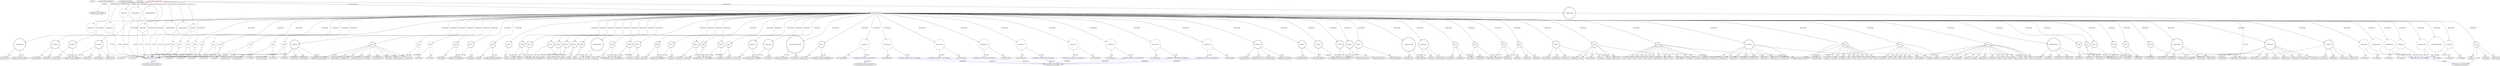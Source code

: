 digraph {
baseInfo[graphId=60,category="extension_graph",isAnonymous=false,possibleRelation=true]
frameworkRelatedTypesInfo[0="javafx.scene.layout.VBox"]
possibleCollaborationsInfo[0="60~CLIENT_METHOD_DECLARATION-INSTANTIATION-CLIENT_METHOD_DECLARATION-INSTANTIATION-CLIENT_METHOD_DECLARATION-INSTANTIATION-CLIENT_METHOD_DECLARATION-INSTANTIATION-CLIENT_METHOD_DECLARATION-INSTANTIATION-CLIENT_METHOD_DECLARATION-INSTANTIATION-CLIENT_METHOD_DECLARATION-INSTANTIATION-~javafx.scene.layout.VBox ~javafx.scene.control.Label ~false~false",1="60~CLIENT_METHOD_DECLARATION-INSTANTIATION-CLIENT_METHOD_DECLARATION-INSTANTIATION-CLIENT_METHOD_DECLARATION-INSTANTIATION-CLIENT_METHOD_DECLARATION-INSTANTIATION-CLIENT_METHOD_DECLARATION-INSTANTIATION-CLIENT_METHOD_DECLARATION-INSTANTIATION-CLIENT_METHOD_DECLARATION-INSTANTIATION-CLIENT_METHOD_DECLARATION-INSTANTIATION-CLIENT_METHOD_DECLARATION-INSTANTIATION-CLIENT_METHOD_DECLARATION-INSTANTIATION-CLIENT_METHOD_DECLARATION-INSTANTIATION-CLIENT_METHOD_DECLARATION-INSTANTIATION-FIELD_DECLARATION-FIELD_DECLARATION-FIELD_DECLARATION-FIELD_DECLARATION-FIELD_DECLARATION-FIELD_DECLARATION-FIELD_DECLARATION-FIELD_DECLARATION-FIELD_DECLARATION-~javafx.scene.layout.VBox ~javafx.scene.control.TextField ~false~false",2="60~CLIENT_METHOD_DECLARATION-INSTANTIATION-~javafx.scene.layout.VBox ~javafx.event.EventHandler ~false~true",3="60~CLIENT_METHOD_DECLARATION-INSTANTIATION-~javafx.scene.layout.VBox ~javafx.beans.value.ChangeListener ~false~true"]
locationInfo[projectName="AMITCCILGITHUB-Contacts",filePath="/AMITCCILGITHUB-Contacts/Contacts-master/Contacts/src/org/apandey/view/parts/Body.java",contextSignature="Body",graphId="60"]
0[label="org.apandey.view.parts.Body",vertexType="ROOT_CLIENT_CLASS_DECLARATION",isFrameworkType=false,color=red]
1[label="javafx.scene.layout.VBox",vertexType="FRAMEWORK_CLASS_TYPE",isFrameworkType=true,peripheries=2]
2[label="addressText",vertexType="FIELD_DECLARATION",isFrameworkType=false,shape=circle]
3[label="org.apandey.view.controls.TextBox",vertexType="REFERENCE_CLIENT_CLASS_DECLARATION",isFrameworkType=false,color=blue]
4[label="javafx.scene.control.TextField",vertexType="FRAMEWORK_CLASS_TYPE",isFrameworkType=true,peripheries=2]
5[label="companyNameText",vertexType="FIELD_DECLARATION",isFrameworkType=false,shape=circle]
7[label="displayEmailText",vertexType="FIELD_DECLARATION",isFrameworkType=false,shape=circle]
9[label="emailText",vertexType="FIELD_DECLARATION",isFrameworkType=false,shape=circle]
11[label="fullNameText",vertexType="FIELD_DECLARATION",isFrameworkType=false,shape=circle]
13[label="imAddressText",vertexType="FIELD_DECLARATION",isFrameworkType=false,shape=circle]
15[label="jobTitleText",vertexType="FIELD_DECLARATION",isFrameworkType=false,shape=circle]
17[label="phoneNumberText",vertexType="FIELD_DECLARATION",isFrameworkType=false,shape=circle]
19[label="prefNameCombo",vertexType="FIELD_DECLARATION",isFrameworkType=true,peripheries=2,shape=circle]
20[label="javafx.scene.control.ComboBox",vertexType="FRAMEWORK_CLASS_TYPE",isFrameworkType=true,peripheries=2]
21[label="webpageAddressText",vertexType="FIELD_DECLARATION",isFrameworkType=false,shape=circle]
24[label="void initComponents()",vertexType="CLIENT_METHOD_DECLARATION",isFrameworkType=false,shape=box]
25[label="_:javafx.scene.Node",vertexType="VARIABLE_EXPRESION",isFrameworkType=true,peripheries=2,shape=circle]
27[label="javafx.scene.Node",vertexType="FRAMEWORK_CLASS_TYPE",isFrameworkType=true,peripheries=2]
26[label="getStyleClass()",vertexType="INSIDE_CALL",isFrameworkType=true,peripheries=2,shape=box]
29[label="hbox1",vertexType="VARIABLE_EXPRESION",isFrameworkType=true,peripheries=2,shape=circle]
30[label="javafx.scene.layout.HBox",vertexType="FRAMEWORK_CLASS_TYPE",isFrameworkType=true,peripheries=2]
28[label="new HBox()",vertexType="CONSTRUCTOR_CALL",isFrameworkType=true,peripheries=2]
32[label="grid1",vertexType="VARIABLE_EXPRESION",isFrameworkType=true,peripheries=2,shape=circle]
33[label="javafx.scene.layout.GridPane",vertexType="FRAMEWORK_CLASS_TYPE",isFrameworkType=true,peripheries=2]
31[label="new GridPane()",vertexType="CONSTRUCTOR_CALL",isFrameworkType=true,peripheries=2]
35[label="setHgap()",vertexType="INSIDE_CALL",isFrameworkType=true,peripheries=2,shape=box]
37[label="setVgap()",vertexType="INSIDE_CALL",isFrameworkType=true,peripheries=2,shape=box]
39[label="getStyleClass()",vertexType="INSIDE_CALL",isFrameworkType=true,peripheries=2,shape=box]
41[label="setPadding()",vertexType="INSIDE_CALL",isFrameworkType=true,peripheries=2,shape=box]
43[label="VAR7",vertexType="VARIABLE_EXPRESION",isFrameworkType=true,peripheries=2,shape=circle]
44[label="javafx.geometry.Insets",vertexType="FRAMEWORK_CLASS_TYPE",isFrameworkType=true,peripheries=2]
42[label="new Insets()",vertexType="CONSTRUCTOR_CALL",isFrameworkType=true,peripheries=2]
46[label="nameButton",vertexType="VARIABLE_EXPRESION",isFrameworkType=true,peripheries=2,shape=circle]
47[label="javafx.scene.control.Button",vertexType="FRAMEWORK_CLASS_TYPE",isFrameworkType=true,peripheries=2]
45[label="new Button()",vertexType="CONSTRUCTOR_CALL",isFrameworkType=true,peripheries=2]
49[label="getStyleClass()",vertexType="INSIDE_CALL",isFrameworkType=true,peripheries=2,shape=box]
51[label="setPrefWidth()",vertexType="INSIDE_CALL",isFrameworkType=true,peripheries=2,shape=box]
53[label="add()",vertexType="INSIDE_CALL",isFrameworkType=true,peripheries=2,shape=box]
55[label="VAR12",vertexType="VARIABLE_EXPRESION",isFrameworkType=false,shape=circle]
54[label="new TextBox()",vertexType="CONSTRUCTOR_CALL",isFrameworkType=false]
58[label="add()",vertexType="INSIDE_CALL",isFrameworkType=true,peripheries=2,shape=box]
60[label="companyLabel",vertexType="VARIABLE_EXPRESION",isFrameworkType=false,shape=circle]
61[label="org.apandey.view.controls.LabelBox",vertexType="REFERENCE_CLIENT_CLASS_DECLARATION",isFrameworkType=false,color=blue]
62[label="javafx.scene.control.Label",vertexType="FRAMEWORK_CLASS_TYPE",isFrameworkType=true,peripheries=2]
59[label="new LabelBox()",vertexType="CONSTRUCTOR_CALL",isFrameworkType=false]
64[label="add()",vertexType="INSIDE_CALL",isFrameworkType=true,peripheries=2,shape=box]
66[label="VAR16",vertexType="VARIABLE_EXPRESION",isFrameworkType=false,shape=circle]
65[label="new TextBox()",vertexType="CONSTRUCTOR_CALL",isFrameworkType=false]
69[label="add()",vertexType="INSIDE_CALL",isFrameworkType=true,peripheries=2,shape=box]
71[label="jobTitleLabel",vertexType="VARIABLE_EXPRESION",isFrameworkType=false,shape=circle]
70[label="new LabelBox()",vertexType="CONSTRUCTOR_CALL",isFrameworkType=false]
74[label="add()",vertexType="INSIDE_CALL",isFrameworkType=true,peripheries=2,shape=box]
76[label="VAR20",vertexType="VARIABLE_EXPRESION",isFrameworkType=false,shape=circle]
75[label="new TextBox()",vertexType="CONSTRUCTOR_CALL",isFrameworkType=false]
79[label="add()",vertexType="INSIDE_CALL",isFrameworkType=true,peripheries=2,shape=box]
81[label="prefNameLabel",vertexType="VARIABLE_EXPRESION",isFrameworkType=false,shape=circle]
80[label="new LabelBox()",vertexType="CONSTRUCTOR_CALL",isFrameworkType=false]
84[label="add()",vertexType="INSIDE_CALL",isFrameworkType=true,peripheries=2,shape=box]
86[label="VAR24",vertexType="VARIABLE_EXPRESION",isFrameworkType=true,peripheries=2,shape=circle]
85[label="new ComboBox()",vertexType="CONSTRUCTOR_CALL",isFrameworkType=true,peripheries=2]
88[label="prefNameCombo",vertexType="VARIABLE_EXPRESION",isFrameworkType=true,peripheries=2,shape=circle]
90[label="javafx.scene.control.Control",vertexType="FRAMEWORK_CLASS_TYPE",isFrameworkType=true,peripheries=2]
89[label="setPrefWidth()",vertexType="INSIDE_CALL",isFrameworkType=true,peripheries=2,shape=box]
92[label="add()",vertexType="INSIDE_CALL",isFrameworkType=true,peripheries=2,shape=box]
94[label="hBoxPhoto",vertexType="VARIABLE_EXPRESION",isFrameworkType=true,peripheries=2,shape=circle]
95[label="javafx.scene.layout.StackPane",vertexType="FRAMEWORK_CLASS_TYPE",isFrameworkType=true,peripheries=2]
93[label="new StackPane()",vertexType="CONSTRUCTOR_CALL",isFrameworkType=true,peripheries=2]
97[label="getStyleClass()",vertexType="INSIDE_CALL",isFrameworkType=true,peripheries=2,shape=box]
99[label="image",vertexType="VARIABLE_EXPRESION",isFrameworkType=true,peripheries=2,shape=circle]
100[label="javafx.scene.image.ImageView",vertexType="FRAMEWORK_CLASS_TYPE",isFrameworkType=true,peripheries=2]
98[label="new ImageView()",vertexType="CONSTRUCTOR_CALL",isFrameworkType=true,peripheries=2]
102[label="setImage()",vertexType="INSIDE_CALL",isFrameworkType=true,peripheries=2,shape=box]
104[label="VAR31",vertexType="VARIABLE_EXPRESION",isFrameworkType=true,peripheries=2,shape=circle]
105[label="javafx.scene.image.Image",vertexType="FRAMEWORK_CLASS_TYPE",isFrameworkType=true,peripheries=2]
103[label="new Image()",vertexType="CONSTRUCTOR_CALL",isFrameworkType=true,peripheries=2]
107[label="setPreserveRatio()",vertexType="INSIDE_CALL",isFrameworkType=true,peripheries=2,shape=box]
109[label="setFitWidth()",vertexType="INSIDE_CALL",isFrameworkType=true,peripheries=2,shape=box]
111[label="setFitHeight()",vertexType="INSIDE_CALL",isFrameworkType=true,peripheries=2,shape=box]
112[label="GridPane",vertexType="VARIABLE_EXPRESION",isFrameworkType=true,peripheries=2,shape=circle]
113[label="setRowSpan()",vertexType="INSIDE_CALL",isFrameworkType=true,peripheries=2,shape=box]
116[label="getChildren()",vertexType="INSIDE_CALL",isFrameworkType=true,peripheries=2,shape=box]
118[label="add()",vertexType="INSIDE_CALL",isFrameworkType=true,peripheries=2,shape=box]
120[label="grid11",vertexType="VARIABLE_EXPRESION",isFrameworkType=true,peripheries=2,shape=circle]
119[label="new GridPane()",vertexType="CONSTRUCTOR_CALL",isFrameworkType=true,peripheries=2]
123[label="setHgap()",vertexType="INSIDE_CALL",isFrameworkType=true,peripheries=2,shape=box]
125[label="setVgap()",vertexType="INSIDE_CALL",isFrameworkType=true,peripheries=2,shape=box]
127[label="getStyleClass()",vertexType="INSIDE_CALL",isFrameworkType=true,peripheries=2,shape=box]
129[label="setPadding()",vertexType="INSIDE_CALL",isFrameworkType=true,peripheries=2,shape=box]
131[label="VAR43",vertexType="VARIABLE_EXPRESION",isFrameworkType=true,peripheries=2,shape=circle]
130[label="new Insets()",vertexType="CONSTRUCTOR_CALL",isFrameworkType=true,peripheries=2]
134[label="vCardStack",vertexType="VARIABLE_EXPRESION",isFrameworkType=true,peripheries=2,shape=circle]
133[label="new StackPane()",vertexType="CONSTRUCTOR_CALL",isFrameworkType=true,peripheries=2]
137[label="vCardImage",vertexType="VARIABLE_EXPRESION",isFrameworkType=true,peripheries=2,shape=circle]
136[label="new ImageView()",vertexType="CONSTRUCTOR_CALL",isFrameworkType=true,peripheries=2]
140[label="setPreserveRatio()",vertexType="INSIDE_CALL",isFrameworkType=true,peripheries=2,shape=box]
142[label="setFitWidth()",vertexType="INSIDE_CALL",isFrameworkType=true,peripheries=2,shape=box]
144[label="setFitHeight()",vertexType="INSIDE_CALL",isFrameworkType=true,peripheries=2,shape=box]
145[label="VAR49",vertexType="VARIABLE_EXPRESION",isFrameworkType=true,peripheries=2,shape=circle]
147[label="javafx.beans.property.Property",vertexType="FRAMEWORK_INTERFACE_TYPE",isFrameworkType=true,peripheries=2]
146[label="bind()",vertexType="INSIDE_CALL",isFrameworkType=true,peripheries=2,shape=box]
149[label="imageProperty()",vertexType="INSIDE_CALL",isFrameworkType=true,peripheries=2,shape=box]
151[label="imageProperty()",vertexType="INSIDE_CALL",isFrameworkType=true,peripheries=2,shape=box]
153[label="vCard",vertexType="VARIABLE_EXPRESION",isFrameworkType=true,peripheries=2,shape=circle]
152[label="new Label()",vertexType="CONSTRUCTOR_CALL",isFrameworkType=true,peripheries=2]
156[label="setPrefSize()",vertexType="INSIDE_CALL",isFrameworkType=true,peripheries=2,shape=box]
157[label="StackPane",vertexType="VARIABLE_EXPRESION",isFrameworkType=true,peripheries=2,shape=circle]
158[label="setAlignment()",vertexType="INSIDE_CALL",isFrameworkType=true,peripheries=2,shape=box]
160[label="VAR55",vertexType="VARIABLE_EXPRESION",isFrameworkType=true,peripheries=2,shape=circle]
162[label="javafx.collections.ObservableList",vertexType="FRAMEWORK_INTERFACE_TYPE",isFrameworkType=true,peripheries=2]
161[label="addAll()",vertexType="INSIDE_CALL",isFrameworkType=true,peripheries=2,shape=box]
164[label="getChildren()",vertexType="INSIDE_CALL",isFrameworkType=true,peripheries=2,shape=box]
166[label="add()",vertexType="INSIDE_CALL",isFrameworkType=true,peripheries=2,shape=box]
168[label="hbox2",vertexType="VARIABLE_EXPRESION",isFrameworkType=true,peripheries=2,shape=circle]
167[label="new HBox()",vertexType="CONSTRUCTOR_CALL",isFrameworkType=true,peripheries=2]
171[label="grid2",vertexType="VARIABLE_EXPRESION",isFrameworkType=true,peripheries=2,shape=circle]
170[label="new GridPane()",vertexType="CONSTRUCTOR_CALL",isFrameworkType=true,peripheries=2]
174[label="setHgap()",vertexType="INSIDE_CALL",isFrameworkType=true,peripheries=2,shape=box]
176[label="setVgap()",vertexType="INSIDE_CALL",isFrameworkType=true,peripheries=2,shape=box]
178[label="getStyleClass()",vertexType="INSIDE_CALL",isFrameworkType=true,peripheries=2,shape=box]
180[label="setPadding()",vertexType="INSIDE_CALL",isFrameworkType=true,peripheries=2,shape=box]
182[label="VAR64",vertexType="VARIABLE_EXPRESION",isFrameworkType=true,peripheries=2,shape=circle]
181[label="new Insets()",vertexType="CONSTRUCTOR_CALL",isFrameworkType=true,peripheries=2]
185[label="emailLabel",vertexType="VARIABLE_EXPRESION",isFrameworkType=false,shape=circle]
184[label="new LabelBox()",vertexType="CONSTRUCTOR_CALL",isFrameworkType=false]
188[label="add()",vertexType="INSIDE_CALL",isFrameworkType=true,peripheries=2,shape=box]
190[label="VAR67",vertexType="VARIABLE_EXPRESION",isFrameworkType=false,shape=circle]
189[label="new TextBox()",vertexType="CONSTRUCTOR_CALL",isFrameworkType=false]
193[label="add()",vertexType="INSIDE_CALL",isFrameworkType=true,peripheries=2,shape=box]
195[label="displayEmailLabel",vertexType="VARIABLE_EXPRESION",isFrameworkType=false,shape=circle]
194[label="new LabelBox()",vertexType="CONSTRUCTOR_CALL",isFrameworkType=false]
198[label="add()",vertexType="INSIDE_CALL",isFrameworkType=true,peripheries=2,shape=box]
200[label="VAR71",vertexType="VARIABLE_EXPRESION",isFrameworkType=false,shape=circle]
199[label="new TextBox()",vertexType="CONSTRUCTOR_CALL",isFrameworkType=false]
203[label="add()",vertexType="INSIDE_CALL",isFrameworkType=true,peripheries=2,shape=box]
205[label="webpageAddressLabel",vertexType="VARIABLE_EXPRESION",isFrameworkType=false,shape=circle]
204[label="new LabelBox()",vertexType="CONSTRUCTOR_CALL",isFrameworkType=false]
208[label="add()",vertexType="INSIDE_CALL",isFrameworkType=true,peripheries=2,shape=box]
210[label="VAR75",vertexType="VARIABLE_EXPRESION",isFrameworkType=false,shape=circle]
209[label="new TextBox()",vertexType="CONSTRUCTOR_CALL",isFrameworkType=false]
213[label="add()",vertexType="INSIDE_CALL",isFrameworkType=true,peripheries=2,shape=box]
215[label="imAddressLabel",vertexType="VARIABLE_EXPRESION",isFrameworkType=false,shape=circle]
214[label="new LabelBox()",vertexType="CONSTRUCTOR_CALL",isFrameworkType=false]
218[label="add()",vertexType="INSIDE_CALL",isFrameworkType=true,peripheries=2,shape=box]
220[label="VAR79",vertexType="VARIABLE_EXPRESION",isFrameworkType=false,shape=circle]
219[label="new TextBox()",vertexType="CONSTRUCTOR_CALL",isFrameworkType=false]
223[label="add()",vertexType="INSIDE_CALL",isFrameworkType=true,peripheries=2,shape=box]
225[label="hbox3",vertexType="VARIABLE_EXPRESION",isFrameworkType=true,peripheries=2,shape=circle]
224[label="new HBox()",vertexType="CONSTRUCTOR_CALL",isFrameworkType=true,peripheries=2]
227[label="VAR82",vertexType="VARIABLE_EXPRESION",isFrameworkType=true,peripheries=2,shape=circle]
229[label="javafx.scene.control.ScrollPaneBuilder",vertexType="FRAMEWORK_CLASS_TYPE",isFrameworkType=true,peripheries=2]
228[label="build()",vertexType="INSIDE_CALL",isFrameworkType=true,peripheries=2,shape=box]
230[label="VAR83",vertexType="VARIABLE_EXPRESION",isFrameworkType=true,peripheries=2,shape=circle]
231[label="vbarPolicy()",vertexType="INSIDE_CALL",isFrameworkType=true,peripheries=2,shape=box]
233[label="VAR84",vertexType="VARIABLE_EXPRESION",isFrameworkType=true,peripheries=2,shape=circle]
235[label="javafx.scene.NodeBuilder",vertexType="FRAMEWORK_CLASS_TYPE",isFrameworkType=true,peripheries=2]
234[label="styleClass()",vertexType="INSIDE_CALL",isFrameworkType=true,peripheries=2,shape=box]
236[label="VAR85",vertexType="VARIABLE_EXPRESION",isFrameworkType=true,peripheries=2,shape=circle]
238[label="javafx.scene.control.ControlBuilder",vertexType="FRAMEWORK_CLASS_TYPE",isFrameworkType=true,peripheries=2]
237[label="minHeight()",vertexType="INSIDE_CALL",isFrameworkType=true,peripheries=2,shape=box]
239[label="VAR86",vertexType="VARIABLE_EXPRESION",isFrameworkType=true,peripheries=2,shape=circle]
240[label="minWidth()",vertexType="INSIDE_CALL",isFrameworkType=true,peripheries=2,shape=box]
242[label="ScrollPaneBuilder",vertexType="VARIABLE_EXPRESION",isFrameworkType=true,peripheries=2,shape=circle]
243[label="create()",vertexType="INSIDE_CALL",isFrameworkType=true,peripheries=2,shape=box]
246[label="grid3",vertexType="VARIABLE_EXPRESION",isFrameworkType=true,peripheries=2,shape=circle]
245[label="new GridPane()",vertexType="CONSTRUCTOR_CALL",isFrameworkType=true,peripheries=2]
249[label="setHgap()",vertexType="INSIDE_CALL",isFrameworkType=true,peripheries=2,shape=box]
251[label="setVgap()",vertexType="INSIDE_CALL",isFrameworkType=true,peripheries=2,shape=box]
253[label="setPadding()",vertexType="INSIDE_CALL",isFrameworkType=true,peripheries=2,shape=box]
255[label="VAR92",vertexType="VARIABLE_EXPRESION",isFrameworkType=true,peripheries=2,shape=circle]
254[label="new Insets()",vertexType="CONSTRUCTOR_CALL",isFrameworkType=true,peripheries=2]
258[label="phoneButton",vertexType="VARIABLE_EXPRESION",isFrameworkType=true,peripheries=2,shape=circle]
257[label="new Button()",vertexType="CONSTRUCTOR_CALL",isFrameworkType=true,peripheries=2]
261[label="getStyleClass()",vertexType="INSIDE_CALL",isFrameworkType=true,peripheries=2,shape=box]
263[label="setPrefWidth()",vertexType="INSIDE_CALL",isFrameworkType=true,peripheries=2,shape=box]
265[label="add()",vertexType="INSIDE_CALL",isFrameworkType=true,peripheries=2,shape=box]
267[label="VAR97",vertexType="VARIABLE_EXPRESION",isFrameworkType=false,shape=circle]
266[label="new TextBox()",vertexType="CONSTRUCTOR_CALL",isFrameworkType=false]
270[label="add()",vertexType="INSIDE_CALL",isFrameworkType=true,peripheries=2,shape=box]
272[label="addPhoneButton",vertexType="VARIABLE_EXPRESION",isFrameworkType=true,peripheries=2,shape=circle]
271[label="new Button()",vertexType="CONSTRUCTOR_CALL",isFrameworkType=true,peripheries=2]
275[label="getStyleClass()",vertexType="INSIDE_CALL",isFrameworkType=true,peripheries=2,shape=box]
277[label="setPrefWidth()",vertexType="INSIDE_CALL",isFrameworkType=true,peripheries=2,shape=box]
279[label="add()",vertexType="INSIDE_CALL",isFrameworkType=true,peripheries=2,shape=box]
281[label="VAR103",vertexType="VARIABLE_EXPRESION",isFrameworkType=false,shape=circle]
280[label="new TextBox()",vertexType="CONSTRUCTOR_CALL",isFrameworkType=false]
284[label="add()",vertexType="INSIDE_CALL",isFrameworkType=true,peripheries=2,shape=box]
285[label="phoneScroll",vertexType="VARIABLE_EXPRESION",isFrameworkType=true,peripheries=2,shape=circle]
287[label="javafx.scene.control.ScrollPane",vertexType="FRAMEWORK_CLASS_TYPE",isFrameworkType=true,peripheries=2]
286[label="setContent()",vertexType="INSIDE_CALL",isFrameworkType=true,peripheries=2,shape=box]
289[label="hbox4",vertexType="VARIABLE_EXPRESION",isFrameworkType=true,peripheries=2,shape=circle]
288[label="new HBox()",vertexType="CONSTRUCTOR_CALL",isFrameworkType=true,peripheries=2]
291[label="VAR107",vertexType="VARIABLE_EXPRESION",isFrameworkType=true,peripheries=2,shape=circle]
292[label="build()",vertexType="INSIDE_CALL",isFrameworkType=true,peripheries=2,shape=box]
294[label="VAR108",vertexType="VARIABLE_EXPRESION",isFrameworkType=true,peripheries=2,shape=circle]
295[label="vbarPolicy()",vertexType="INSIDE_CALL",isFrameworkType=true,peripheries=2,shape=box]
297[label="VAR109",vertexType="VARIABLE_EXPRESION",isFrameworkType=true,peripheries=2,shape=circle]
298[label="styleClass()",vertexType="INSIDE_CALL",isFrameworkType=true,peripheries=2,shape=box]
300[label="VAR110",vertexType="VARIABLE_EXPRESION",isFrameworkType=true,peripheries=2,shape=circle]
301[label="minHeight()",vertexType="INSIDE_CALL",isFrameworkType=true,peripheries=2,shape=box]
303[label="VAR111",vertexType="VARIABLE_EXPRESION",isFrameworkType=true,peripheries=2,shape=circle]
304[label="minWidth()",vertexType="INSIDE_CALL",isFrameworkType=true,peripheries=2,shape=box]
307[label="create()",vertexType="INSIDE_CALL",isFrameworkType=true,peripheries=2,shape=box]
309[label="grid4",vertexType="VARIABLE_EXPRESION",isFrameworkType=true,peripheries=2,shape=circle]
308[label="new GridPane()",vertexType="CONSTRUCTOR_CALL",isFrameworkType=true,peripheries=2]
312[label="setHgap()",vertexType="INSIDE_CALL",isFrameworkType=true,peripheries=2,shape=box]
314[label="setVgap()",vertexType="INSIDE_CALL",isFrameworkType=true,peripheries=2,shape=box]
316[label="setPadding()",vertexType="INSIDE_CALL",isFrameworkType=true,peripheries=2,shape=box]
318[label="VAR117",vertexType="VARIABLE_EXPRESION",isFrameworkType=true,peripheries=2,shape=circle]
317[label="new Insets()",vertexType="CONSTRUCTOR_CALL",isFrameworkType=true,peripheries=2]
321[label="addressButton",vertexType="VARIABLE_EXPRESION",isFrameworkType=true,peripheries=2,shape=circle]
320[label="new Button()",vertexType="CONSTRUCTOR_CALL",isFrameworkType=true,peripheries=2]
324[label="getStyleClass()",vertexType="INSIDE_CALL",isFrameworkType=true,peripheries=2,shape=box]
326[label="setPrefWidth()",vertexType="INSIDE_CALL",isFrameworkType=true,peripheries=2,shape=box]
328[label="add()",vertexType="INSIDE_CALL",isFrameworkType=true,peripheries=2,shape=box]
330[label="VAR122",vertexType="VARIABLE_EXPRESION",isFrameworkType=false,shape=circle]
329[label="new TextBox()",vertexType="CONSTRUCTOR_CALL",isFrameworkType=false]
333[label="add()",vertexType="INSIDE_CALL",isFrameworkType=true,peripheries=2,shape=box]
335[label="addAddressButton",vertexType="VARIABLE_EXPRESION",isFrameworkType=true,peripheries=2,shape=circle]
334[label="new Button()",vertexType="CONSTRUCTOR_CALL",isFrameworkType=true,peripheries=2]
338[label="getStyleClass()",vertexType="INSIDE_CALL",isFrameworkType=true,peripheries=2,shape=box]
340[label="setPrefWidth()",vertexType="INSIDE_CALL",isFrameworkType=true,peripheries=2,shape=box]
342[label="add()",vertexType="INSIDE_CALL",isFrameworkType=true,peripheries=2,shape=box]
343[label="addressScroll",vertexType="VARIABLE_EXPRESION",isFrameworkType=true,peripheries=2,shape=circle]
344[label="setContent()",vertexType="INSIDE_CALL",isFrameworkType=true,peripheries=2,shape=box]
346[label="VAR129",vertexType="VARIABLE_EXPRESION",isFrameworkType=true,peripheries=2,shape=circle]
347[label="addAll()",vertexType="INSIDE_CALL",isFrameworkType=true,peripheries=2,shape=box]
350[label="getChildren()",vertexType="INSIDE_CALL",isFrameworkType=true,peripheries=2,shape=box]
351[label="VAR131",vertexType="VARIABLE_EXPRESION",isFrameworkType=true,peripheries=2,shape=circle]
352[label="addAll()",vertexType="INSIDE_CALL",isFrameworkType=true,peripheries=2,shape=box]
355[label="getChildren()",vertexType="INSIDE_CALL",isFrameworkType=true,peripheries=2,shape=box]
356[label="VAR133",vertexType="VARIABLE_EXPRESION",isFrameworkType=true,peripheries=2,shape=circle]
357[label="addAll()",vertexType="INSIDE_CALL",isFrameworkType=true,peripheries=2,shape=box]
360[label="getChildren()",vertexType="INSIDE_CALL",isFrameworkType=true,peripheries=2,shape=box]
361[label="VAR135",vertexType="VARIABLE_EXPRESION",isFrameworkType=true,peripheries=2,shape=circle]
362[label="addAll()",vertexType="INSIDE_CALL",isFrameworkType=true,peripheries=2,shape=box]
365[label="getChildren()",vertexType="INSIDE_CALL",isFrameworkType=true,peripheries=2,shape=box]
366[label="VAR137",vertexType="VARIABLE_EXPRESION",isFrameworkType=true,peripheries=2,shape=circle]
367[label="addAll()",vertexType="INSIDE_CALL",isFrameworkType=true,peripheries=2,shape=box]
369[label="_:javafx.scene.layout.Pane",vertexType="VARIABLE_EXPRESION",isFrameworkType=true,peripheries=2,shape=circle]
371[label="javafx.scene.layout.Pane",vertexType="FRAMEWORK_CLASS_TYPE",isFrameworkType=true,peripheries=2]
370[label="getChildren()",vertexType="INSIDE_CALL",isFrameworkType=true,peripheries=2,shape=box]
372[label="VAR139",vertexType="VARIABLE_EXPRESION",isFrameworkType=true,peripheries=2,shape=circle]
374[label="javafx.beans.value.ObservableValue",vertexType="FRAMEWORK_INTERFACE_TYPE",isFrameworkType=true,peripheries=2]
373[label="addListener()",vertexType="INSIDE_CALL",isFrameworkType=true,peripheries=2,shape=box]
375[label="fullNameText",vertexType="VARIABLE_EXPRESION",isFrameworkType=true,peripheries=2,shape=circle]
376[label="focusedProperty()",vertexType="INSIDE_CALL",isFrameworkType=true,peripheries=2,shape=box]
379[label="anonymous141",vertexType="VARIABLE_EXPRESION",isFrameworkType=false,shape=circle]
380[label="REFERENCE_ANONYMOUS_DECLARATION",vertexType="REFERENCE_ANONYMOUS_DECLARATION",isFrameworkType=false,color=blue]
381[label="javafx.beans.value.ChangeListener",vertexType="FRAMEWORK_INTERFACE_TYPE",isFrameworkType=true,peripheries=2]
378[label="new ChangeListener()",vertexType="CONSTRUCTOR_CALL",isFrameworkType=false]
383[label="getText()",vertexType="INSIDE_CALL",isFrameworkType=true,peripheries=2,shape=box]
385[label="setText()",vertexType="INSIDE_CALL",isFrameworkType=true,peripheries=2,shape=box]
387[label="setOnMouseClicked()",vertexType="INSIDE_CALL",isFrameworkType=true,peripheries=2,shape=box]
389[label="anonymous145",vertexType="VARIABLE_EXPRESION",isFrameworkType=false,shape=circle]
390[label="REFERENCE_ANONYMOUS_DECLARATION",vertexType="REFERENCE_ANONYMOUS_DECLARATION",isFrameworkType=false,color=blue]
391[label="javafx.event.EventHandler",vertexType="FRAMEWORK_INTERFACE_TYPE",isFrameworkType=true,peripheries=2]
388[label="new EventHandler()",vertexType="CONSTRUCTOR_CALL",isFrameworkType=false]
393[label="fileChooser",vertexType="VARIABLE_EXPRESION",isFrameworkType=true,peripheries=2,shape=circle]
394[label="javafx.stage.FileChooser",vertexType="FRAMEWORK_CLASS_TYPE",isFrameworkType=true,peripheries=2]
392[label="new FileChooser()",vertexType="CONSTRUCTOR_CALL",isFrameworkType=true,peripheries=2]
396[label="extFilter1",vertexType="VARIABLE_EXPRESION",isFrameworkType=true,peripheries=2,shape=circle]
397[label="javafx.stage.FileChooser.ExtensionFilter",vertexType="FRAMEWORK_CLASS_TYPE",isFrameworkType=true,peripheries=2]
395[label="new ExtensionFilter()",vertexType="CONSTRUCTOR_CALL",isFrameworkType=true,peripheries=2]
399[label="extFilter2",vertexType="VARIABLE_EXPRESION",isFrameworkType=true,peripheries=2,shape=circle]
398[label="new ExtensionFilter()",vertexType="CONSTRUCTOR_CALL",isFrameworkType=true,peripheries=2]
402[label="extFilter3",vertexType="VARIABLE_EXPRESION",isFrameworkType=true,peripheries=2,shape=circle]
401[label="new ExtensionFilter()",vertexType="CONSTRUCTOR_CALL",isFrameworkType=true,peripheries=2]
405[label="extFilter4",vertexType="VARIABLE_EXPRESION",isFrameworkType=true,peripheries=2,shape=circle]
404[label="new ExtensionFilter()",vertexType="CONSTRUCTOR_CALL",isFrameworkType=true,peripheries=2]
408[label="extFilter5",vertexType="VARIABLE_EXPRESION",isFrameworkType=true,peripheries=2,shape=circle]
407[label="new ExtensionFilter()",vertexType="CONSTRUCTOR_CALL",isFrameworkType=true,peripheries=2]
410[label="VAR152",vertexType="VARIABLE_EXPRESION",isFrameworkType=true,peripheries=2,shape=circle]
411[label="addAll()",vertexType="INSIDE_CALL",isFrameworkType=true,peripheries=2,shape=box]
414[label="getExtensionFilters()",vertexType="INSIDE_CALL",isFrameworkType=true,peripheries=2,shape=box]
416[label="setImage()",vertexType="INSIDE_CALL",isFrameworkType=true,peripheries=2,shape=box]
418[label="VAR155",vertexType="VARIABLE_EXPRESION",isFrameworkType=true,peripheries=2,shape=circle]
417[label="new Image()",vertexType="CONSTRUCTOR_CALL",isFrameworkType=true,peripheries=2]
421[label="showOpenDialog()",vertexType="INSIDE_CALL",isFrameworkType=true,peripheries=2,shape=box]
423[label="setOnAction()",vertexType="INSIDE_CALL",isFrameworkType=true,peripheries=2,shape=box]
425[label="anonymous158",vertexType="VARIABLE_EXPRESION",isFrameworkType=false,shape=circle]
426[label="REFERENCE_ANONYMOUS_DECLARATION",vertexType="REFERENCE_ANONYMOUS_DECLARATION",isFrameworkType=false,color=blue]
424[label="new EventHandler()",vertexType="CONSTRUCTOR_CALL",isFrameworkType=false]
428[label="new Button()",vertexType="CONSTRUCTOR_CALL",isFrameworkType=true,peripheries=2]
431[label="getStyleClass()",vertexType="INSIDE_CALL",isFrameworkType=true,peripheries=2,shape=box]
433[label="setPrefWidth()",vertexType="INSIDE_CALL",isFrameworkType=true,peripheries=2,shape=box]
435[label="add()",vertexType="INSIDE_CALL",isFrameworkType=true,peripheries=2,shape=box]
437[label="VAR163",vertexType="VARIABLE_EXPRESION",isFrameworkType=false,shape=circle]
436[label="new TextBox()",vertexType="CONSTRUCTOR_CALL",isFrameworkType=false]
440[label="add()",vertexType="INSIDE_CALL",isFrameworkType=true,peripheries=2,shape=box]
442[label="setRowIndex()",vertexType="INSIDE_CALL",isFrameworkType=true,peripheries=2,shape=box]
444[label="setOnAction()",vertexType="INSIDE_CALL",isFrameworkType=true,peripheries=2,shape=box]
446[label="anonymous167",vertexType="VARIABLE_EXPRESION",isFrameworkType=false,shape=circle]
447[label="REFERENCE_ANONYMOUS_DECLARATION",vertexType="REFERENCE_ANONYMOUS_DECLARATION",isFrameworkType=false,color=blue]
445[label="new EventHandler()",vertexType="CONSTRUCTOR_CALL",isFrameworkType=false]
450[label="setOnAction()",vertexType="INSIDE_CALL",isFrameworkType=true,peripheries=2,shape=box]
452[label="anonymous169",vertexType="VARIABLE_EXPRESION",isFrameworkType=false,shape=circle]
453[label="REFERENCE_ANONYMOUS_DECLARATION",vertexType="REFERENCE_ANONYMOUS_DECLARATION",isFrameworkType=false,color=blue]
451[label="new EventHandler()",vertexType="CONSTRUCTOR_CALL",isFrameworkType=false]
455[label="new Button()",vertexType="CONSTRUCTOR_CALL",isFrameworkType=true,peripheries=2]
458[label="getStyleClass()",vertexType="INSIDE_CALL",isFrameworkType=true,peripheries=2,shape=box]
460[label="setPrefWidth()",vertexType="INSIDE_CALL",isFrameworkType=true,peripheries=2,shape=box]
462[label="add()",vertexType="INSIDE_CALL",isFrameworkType=true,peripheries=2,shape=box]
464[label="VAR174",vertexType="VARIABLE_EXPRESION",isFrameworkType=false,shape=circle]
463[label="new TextBox()",vertexType="CONSTRUCTOR_CALL",isFrameworkType=false]
467[label="add()",vertexType="INSIDE_CALL",isFrameworkType=true,peripheries=2,shape=box]
469[label="setRowIndex()",vertexType="INSIDE_CALL",isFrameworkType=true,peripheries=2,shape=box]
471[label="setOnAction()",vertexType="INSIDE_CALL",isFrameworkType=true,peripheries=2,shape=box]
473[label="anonymous178",vertexType="VARIABLE_EXPRESION",isFrameworkType=false,shape=circle]
474[label="REFERENCE_ANONYMOUS_DECLARATION",vertexType="REFERENCE_ANONYMOUS_DECLARATION",isFrameworkType=false,color=blue]
472[label="new EventHandler()",vertexType="CONSTRUCTOR_CALL",isFrameworkType=false]
477[label="setOnAction()",vertexType="INSIDE_CALL",isFrameworkType=true,peripheries=2,shape=box]
479[label="anonymous180",vertexType="VARIABLE_EXPRESION",isFrameworkType=false,shape=circle]
480[label="REFERENCE_ANONYMOUS_DECLARATION",vertexType="REFERENCE_ANONYMOUS_DECLARATION",isFrameworkType=false,color=blue]
478[label="new EventHandler()",vertexType="CONSTRUCTOR_CALL",isFrameworkType=false]
483[label="setOnAction()",vertexType="INSIDE_CALL",isFrameworkType=true,peripheries=2,shape=box]
485[label="anonymous182",vertexType="VARIABLE_EXPRESION",isFrameworkType=false,shape=circle]
486[label="REFERENCE_ANONYMOUS_DECLARATION",vertexType="REFERENCE_ANONYMOUS_DECLARATION",isFrameworkType=false,color=blue]
484[label="new EventHandler()",vertexType="CONSTRUCTOR_CALL",isFrameworkType=false]
489[label="setOnAction()",vertexType="INSIDE_CALL",isFrameworkType=true,peripheries=2,shape=box]
491[label="anonymous184",vertexType="VARIABLE_EXPRESION",isFrameworkType=false,shape=circle]
492[label="REFERENCE_ANONYMOUS_DECLARATION",vertexType="REFERENCE_ANONYMOUS_DECLARATION",isFrameworkType=false,color=blue]
490[label="new EventHandler()",vertexType="CONSTRUCTOR_CALL",isFrameworkType=false]
0->1[label="EXTEND",color=red]
0->2[label="DECLARE_FIELD"]
3->4[label="EXTEND",color=blue]
2->3[label="OF_TYPE"]
0->5[label="DECLARE_FIELD"]
5->3[label="OF_TYPE"]
0->7[label="DECLARE_FIELD"]
7->3[label="OF_TYPE"]
0->9[label="DECLARE_FIELD"]
9->3[label="OF_TYPE"]
0->11[label="DECLARE_FIELD"]
11->3[label="OF_TYPE"]
0->13[label="DECLARE_FIELD"]
13->3[label="OF_TYPE"]
0->15[label="DECLARE_FIELD"]
15->3[label="OF_TYPE"]
0->17[label="DECLARE_FIELD"]
17->3[label="OF_TYPE"]
0->19[label="DECLARE_FIELD"]
19->20[label="OF_TYPE"]
0->21[label="DECLARE_FIELD"]
21->3[label="OF_TYPE"]
0->24[label="DECLARE_METHOD"]
24->25[label="INSTANTIATE"]
25->27[label="OF_TYPE"]
25->26[label="CALL"]
24->29[label="INSTANTIATE"]
29->30[label="OF_TYPE"]
29->28[label="CALL"]
24->32[label="INSTANTIATE"]
32->33[label="OF_TYPE"]
32->31[label="CALL"]
32->35[label="CALL"]
32->37[label="CALL"]
32->39[label="CALL"]
32->41[label="CALL"]
24->43[label="INSTANTIATE"]
43->44[label="OF_TYPE"]
43->42[label="CALL"]
24->46[label="INSTANTIATE"]
46->47[label="OF_TYPE"]
46->45[label="CALL"]
46->49[label="CALL"]
46->51[label="CALL"]
32->53[label="CALL"]
24->55[label="INSTANTIATE"]
55->3[label="OF_TYPE"]
55->54[label="CALL"]
32->58[label="CALL"]
24->60[label="INSTANTIATE"]
61->62[label="EXTEND",color=blue]
60->61[label="OF_TYPE"]
60->59[label="CALL"]
32->64[label="CALL"]
24->66[label="INSTANTIATE"]
66->3[label="OF_TYPE"]
66->65[label="CALL"]
32->69[label="CALL"]
24->71[label="INSTANTIATE"]
71->61[label="OF_TYPE"]
71->70[label="CALL"]
32->74[label="CALL"]
24->76[label="INSTANTIATE"]
76->3[label="OF_TYPE"]
76->75[label="CALL"]
32->79[label="CALL"]
24->81[label="INSTANTIATE"]
81->61[label="OF_TYPE"]
81->80[label="CALL"]
32->84[label="CALL"]
24->86[label="INSTANTIATE"]
86->20[label="OF_TYPE"]
86->85[label="CALL"]
24->88[label="INSTANTIATE"]
88->90[label="OF_TYPE"]
88->89[label="CALL"]
32->92[label="CALL"]
24->94[label="INSTANTIATE"]
94->95[label="OF_TYPE"]
94->93[label="CALL"]
94->97[label="CALL"]
24->99[label="INSTANTIATE"]
99->100[label="OF_TYPE"]
99->98[label="CALL"]
99->102[label="CALL"]
24->104[label="INSTANTIATE"]
104->105[label="OF_TYPE"]
104->103[label="CALL"]
99->107[label="CALL"]
99->109[label="CALL"]
99->111[label="CALL"]
24->112[label="INSTANTIATE"]
112->33[label="OF_TYPE"]
112->113[label="CALL"]
94->116[label="CALL"]
32->118[label="CALL"]
24->120[label="INSTANTIATE"]
120->33[label="OF_TYPE"]
120->119[label="CALL"]
120->123[label="CALL"]
120->125[label="CALL"]
120->127[label="CALL"]
120->129[label="CALL"]
24->131[label="INSTANTIATE"]
131->44[label="OF_TYPE"]
131->130[label="CALL"]
24->134[label="INSTANTIATE"]
134->95[label="OF_TYPE"]
134->133[label="CALL"]
24->137[label="INSTANTIATE"]
137->100[label="OF_TYPE"]
137->136[label="CALL"]
137->140[label="CALL"]
137->142[label="CALL"]
137->144[label="CALL"]
24->145[label="INSTANTIATE"]
145->147[label="OF_TYPE"]
145->146[label="CALL"]
137->149[label="CALL"]
99->151[label="CALL"]
24->153[label="INSTANTIATE"]
153->62[label="OF_TYPE"]
153->152[label="CALL"]
153->156[label="CALL"]
24->157[label="INSTANTIATE"]
157->95[label="OF_TYPE"]
157->158[label="CALL"]
24->160[label="INSTANTIATE"]
160->162[label="OF_TYPE"]
160->161[label="CALL"]
134->164[label="CALL"]
120->166[label="CALL"]
24->168[label="INSTANTIATE"]
168->30[label="OF_TYPE"]
168->167[label="CALL"]
24->171[label="INSTANTIATE"]
171->33[label="OF_TYPE"]
171->170[label="CALL"]
171->174[label="CALL"]
171->176[label="CALL"]
171->178[label="CALL"]
171->180[label="CALL"]
24->182[label="INSTANTIATE"]
182->44[label="OF_TYPE"]
182->181[label="CALL"]
24->185[label="INSTANTIATE"]
185->61[label="OF_TYPE"]
185->184[label="CALL"]
171->188[label="CALL"]
24->190[label="INSTANTIATE"]
190->3[label="OF_TYPE"]
190->189[label="CALL"]
171->193[label="CALL"]
24->195[label="INSTANTIATE"]
195->61[label="OF_TYPE"]
195->194[label="CALL"]
171->198[label="CALL"]
24->200[label="INSTANTIATE"]
200->3[label="OF_TYPE"]
200->199[label="CALL"]
171->203[label="CALL"]
24->205[label="INSTANTIATE"]
205->61[label="OF_TYPE"]
205->204[label="CALL"]
171->208[label="CALL"]
24->210[label="INSTANTIATE"]
210->3[label="OF_TYPE"]
210->209[label="CALL"]
171->213[label="CALL"]
24->215[label="INSTANTIATE"]
215->61[label="OF_TYPE"]
215->214[label="CALL"]
171->218[label="CALL"]
24->220[label="INSTANTIATE"]
220->3[label="OF_TYPE"]
220->219[label="CALL"]
171->223[label="CALL"]
24->225[label="INSTANTIATE"]
225->30[label="OF_TYPE"]
225->224[label="CALL"]
24->227[label="INSTANTIATE"]
227->229[label="OF_TYPE"]
227->228[label="CALL"]
24->230[label="INSTANTIATE"]
230->229[label="OF_TYPE"]
230->231[label="CALL"]
24->233[label="INSTANTIATE"]
233->235[label="OF_TYPE"]
233->234[label="CALL"]
24->236[label="INSTANTIATE"]
236->238[label="OF_TYPE"]
236->237[label="CALL"]
24->239[label="INSTANTIATE"]
239->238[label="OF_TYPE"]
239->240[label="CALL"]
24->242[label="INSTANTIATE"]
242->229[label="OF_TYPE"]
242->243[label="CALL"]
24->246[label="INSTANTIATE"]
246->33[label="OF_TYPE"]
246->245[label="CALL"]
246->249[label="CALL"]
246->251[label="CALL"]
246->253[label="CALL"]
24->255[label="INSTANTIATE"]
255->44[label="OF_TYPE"]
255->254[label="CALL"]
24->258[label="INSTANTIATE"]
258->47[label="OF_TYPE"]
258->257[label="CALL"]
258->261[label="CALL"]
258->263[label="CALL"]
246->265[label="CALL"]
24->267[label="INSTANTIATE"]
267->3[label="OF_TYPE"]
267->266[label="CALL"]
246->270[label="CALL"]
24->272[label="INSTANTIATE"]
272->47[label="OF_TYPE"]
272->271[label="CALL"]
272->275[label="CALL"]
272->277[label="CALL"]
246->279[label="CALL"]
24->281[label="INSTANTIATE"]
281->3[label="OF_TYPE"]
281->280[label="CALL"]
246->284[label="CALL"]
24->285[label="INSTANTIATE"]
285->287[label="OF_TYPE"]
285->286[label="CALL"]
24->289[label="INSTANTIATE"]
289->30[label="OF_TYPE"]
289->288[label="CALL"]
24->291[label="INSTANTIATE"]
291->229[label="OF_TYPE"]
291->292[label="CALL"]
24->294[label="INSTANTIATE"]
294->229[label="OF_TYPE"]
294->295[label="CALL"]
24->297[label="INSTANTIATE"]
297->235[label="OF_TYPE"]
297->298[label="CALL"]
24->300[label="INSTANTIATE"]
300->238[label="OF_TYPE"]
300->301[label="CALL"]
24->303[label="INSTANTIATE"]
303->238[label="OF_TYPE"]
303->304[label="CALL"]
242->307[label="CALL"]
24->309[label="INSTANTIATE"]
309->33[label="OF_TYPE"]
309->308[label="CALL"]
309->312[label="CALL"]
309->314[label="CALL"]
309->316[label="CALL"]
24->318[label="INSTANTIATE"]
318->44[label="OF_TYPE"]
318->317[label="CALL"]
24->321[label="INSTANTIATE"]
321->47[label="OF_TYPE"]
321->320[label="CALL"]
321->324[label="CALL"]
321->326[label="CALL"]
309->328[label="CALL"]
24->330[label="INSTANTIATE"]
330->3[label="OF_TYPE"]
330->329[label="CALL"]
309->333[label="CALL"]
24->335[label="INSTANTIATE"]
335->47[label="OF_TYPE"]
335->334[label="CALL"]
335->338[label="CALL"]
335->340[label="CALL"]
309->342[label="CALL"]
24->343[label="INSTANTIATE"]
343->287[label="OF_TYPE"]
343->344[label="CALL"]
24->346[label="INSTANTIATE"]
346->162[label="OF_TYPE"]
346->347[label="CALL"]
29->350[label="CALL"]
24->351[label="INSTANTIATE"]
351->162[label="OF_TYPE"]
351->352[label="CALL"]
168->355[label="CALL"]
24->356[label="INSTANTIATE"]
356->162[label="OF_TYPE"]
356->357[label="CALL"]
225->360[label="CALL"]
24->361[label="INSTANTIATE"]
361->162[label="OF_TYPE"]
361->362[label="CALL"]
289->365[label="CALL"]
24->366[label="INSTANTIATE"]
366->162[label="OF_TYPE"]
366->367[label="CALL"]
24->369[label="INSTANTIATE"]
369->371[label="OF_TYPE"]
369->370[label="CALL"]
24->372[label="INSTANTIATE"]
372->374[label="OF_TYPE"]
372->373[label="CALL"]
24->375[label="INSTANTIATE"]
375->27[label="OF_TYPE"]
375->376[label="CALL"]
24->379[label="INSTANTIATE"]
380->381[label="IMPLEMENT",color=blue]
379->380[label="OF_TYPE"]
379->378[label="CALL"]
375->383[label="CALL"]
153->385[label="CALL"]
99->387[label="CALL"]
24->389[label="INSTANTIATE"]
390->391[label="IMPLEMENT",color=blue]
389->390[label="OF_TYPE"]
389->388[label="CALL"]
24->393[label="INSTANTIATE"]
393->394[label="OF_TYPE"]
393->392[label="CALL"]
24->396[label="INSTANTIATE"]
396->397[label="OF_TYPE"]
396->395[label="CALL"]
24->399[label="INSTANTIATE"]
399->397[label="OF_TYPE"]
399->398[label="CALL"]
24->402[label="INSTANTIATE"]
402->397[label="OF_TYPE"]
402->401[label="CALL"]
24->405[label="INSTANTIATE"]
405->397[label="OF_TYPE"]
405->404[label="CALL"]
24->408[label="INSTANTIATE"]
408->397[label="OF_TYPE"]
408->407[label="CALL"]
24->410[label="INSTANTIATE"]
410->162[label="OF_TYPE"]
410->411[label="CALL"]
393->414[label="CALL"]
99->416[label="CALL"]
24->418[label="INSTANTIATE"]
418->105[label="OF_TYPE"]
418->417[label="CALL"]
393->421[label="CALL"]
272->423[label="CALL"]
24->425[label="INSTANTIATE"]
426->391[label="IMPLEMENT",color=blue]
425->426[label="OF_TYPE"]
425->424[label="CALL"]
258->428[label="CALL"]
258->431[label="CALL"]
258->433[label="CALL"]
246->435[label="CALL"]
24->437[label="INSTANTIATE"]
437->3[label="OF_TYPE"]
437->436[label="CALL"]
246->440[label="CALL"]
112->442[label="CALL"]
258->444[label="CALL"]
24->446[label="INSTANTIATE"]
447->391[label="IMPLEMENT",color=blue]
446->447[label="OF_TYPE"]
446->445[label="CALL"]
335->450[label="CALL"]
24->452[label="INSTANTIATE"]
453->391[label="IMPLEMENT",color=blue]
452->453[label="OF_TYPE"]
452->451[label="CALL"]
321->455[label="CALL"]
321->458[label="CALL"]
321->460[label="CALL"]
309->462[label="CALL"]
24->464[label="INSTANTIATE"]
464->3[label="OF_TYPE"]
464->463[label="CALL"]
309->467[label="CALL"]
112->469[label="CALL"]
321->471[label="CALL"]
24->473[label="INSTANTIATE"]
474->391[label="IMPLEMENT",color=blue]
473->474[label="OF_TYPE"]
473->472[label="CALL"]
46->477[label="CALL"]
24->479[label="INSTANTIATE"]
480->391[label="IMPLEMENT",color=blue]
479->480[label="OF_TYPE"]
479->478[label="CALL"]
258->483[label="CALL"]
24->485[label="INSTANTIATE"]
486->391[label="IMPLEMENT",color=blue]
485->486[label="OF_TYPE"]
485->484[label="CALL"]
321->489[label="CALL"]
24->491[label="INSTANTIATE"]
492->391[label="IMPLEMENT",color=blue]
491->492[label="OF_TYPE"]
491->490[label="CALL"]
}
